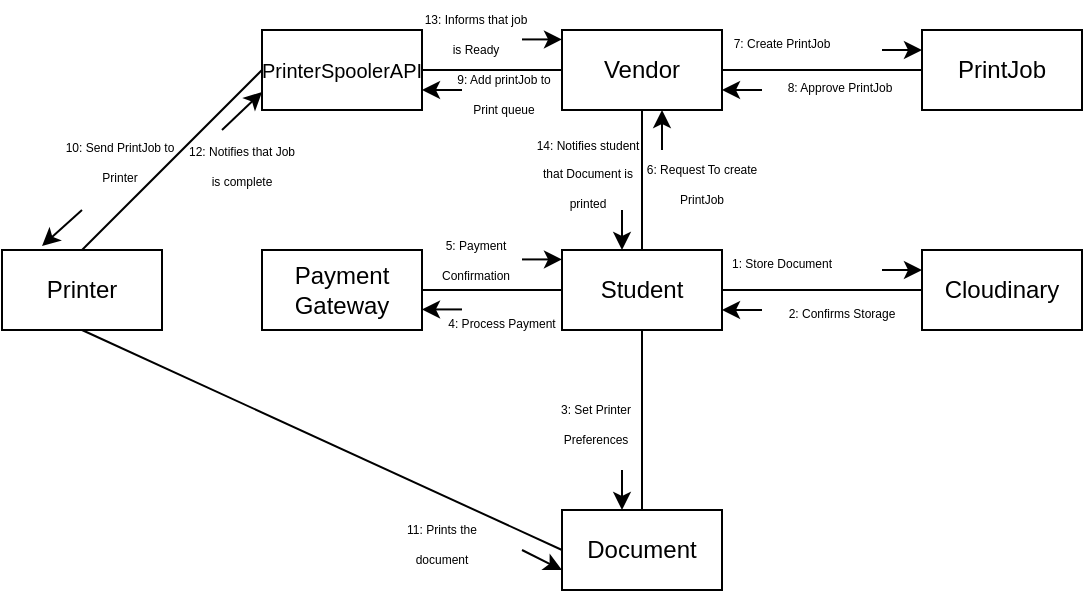 <mxfile version="24.8.4">
  <diagram id="fqP70YbZnSxa9eLgvmIx" name="Page-1">
    <mxGraphModel dx="956" dy="387" grid="1" gridSize="10" guides="1" tooltips="1" connect="1" arrows="1" fold="1" page="1" pageScale="1" pageWidth="827" pageHeight="1169" math="0" shadow="0">
      <root>
        <mxCell id="0" />
        <mxCell id="1" parent="0" />
        <mxCell id="mncK99tn1smM3ANZp3Ur-1" value="Student" style="rounded=0;whiteSpace=wrap;html=1;" vertex="1" parent="1">
          <mxGeometry x="430" y="224" width="80" height="40" as="geometry" />
        </mxCell>
        <mxCell id="mncK99tn1smM3ANZp3Ur-2" value="Cloudinary" style="rounded=0;whiteSpace=wrap;html=1;" vertex="1" parent="1">
          <mxGeometry x="610" y="224" width="80" height="40" as="geometry" />
        </mxCell>
        <mxCell id="mncK99tn1smM3ANZp3Ur-4" value="&lt;font style=&quot;font-size: 6px;&quot;&gt;1: Store Document&lt;/font&gt;" style="text;html=1;align=center;verticalAlign=middle;whiteSpace=wrap;rounded=0;" vertex="1" parent="1">
          <mxGeometry x="510" y="214" width="60" height="30" as="geometry" />
        </mxCell>
        <mxCell id="mncK99tn1smM3ANZp3Ur-6" value="" style="endArrow=none;html=1;rounded=0;exitX=1;exitY=0.5;exitDx=0;exitDy=0;" edge="1" parent="1" source="mncK99tn1smM3ANZp3Ur-1" target="mncK99tn1smM3ANZp3Ur-2">
          <mxGeometry width="50" height="50" relative="1" as="geometry">
            <mxPoint x="690" y="354" as="sourcePoint" />
            <mxPoint x="740" y="304" as="targetPoint" />
          </mxGeometry>
        </mxCell>
        <mxCell id="mncK99tn1smM3ANZp3Ur-7" value="" style="endArrow=classic;html=1;rounded=0;" edge="1" parent="1">
          <mxGeometry width="50" height="50" relative="1" as="geometry">
            <mxPoint x="530" y="254" as="sourcePoint" />
            <mxPoint x="510" y="254" as="targetPoint" />
          </mxGeometry>
        </mxCell>
        <mxCell id="mncK99tn1smM3ANZp3Ur-8" value="" style="endArrow=classic;html=1;rounded=0;" edge="1" parent="1">
          <mxGeometry width="50" height="50" relative="1" as="geometry">
            <mxPoint x="590" y="234" as="sourcePoint" />
            <mxPoint x="610" y="234" as="targetPoint" />
          </mxGeometry>
        </mxCell>
        <mxCell id="mncK99tn1smM3ANZp3Ur-9" value="&lt;span style=&quot;font-size: 6px;&quot;&gt;2: Confirms Storage&lt;/span&gt;" style="text;html=1;align=center;verticalAlign=middle;whiteSpace=wrap;rounded=0;" vertex="1" parent="1">
          <mxGeometry x="540" y="239" width="60" height="30" as="geometry" />
        </mxCell>
        <mxCell id="mncK99tn1smM3ANZp3Ur-10" value="Document" style="rounded=0;whiteSpace=wrap;html=1;" vertex="1" parent="1">
          <mxGeometry x="430" y="354" width="80" height="40" as="geometry" />
        </mxCell>
        <mxCell id="mncK99tn1smM3ANZp3Ur-11" value="" style="endArrow=none;html=1;rounded=0;exitX=0.5;exitY=0;exitDx=0;exitDy=0;entryX=0.5;entryY=1;entryDx=0;entryDy=0;" edge="1" parent="1" source="mncK99tn1smM3ANZp3Ur-10" target="mncK99tn1smM3ANZp3Ur-1">
          <mxGeometry width="50" height="50" relative="1" as="geometry">
            <mxPoint x="690" y="364" as="sourcePoint" />
            <mxPoint x="740" y="314" as="targetPoint" />
          </mxGeometry>
        </mxCell>
        <mxCell id="mncK99tn1smM3ANZp3Ur-12" value="&lt;span style=&quot;font-size: 6px;&quot;&gt;3: Set Printer Preferences&lt;/span&gt;" style="text;html=1;align=center;verticalAlign=middle;whiteSpace=wrap;rounded=0;" vertex="1" parent="1">
          <mxGeometry x="417" y="294" width="60" height="30" as="geometry" />
        </mxCell>
        <mxCell id="mncK99tn1smM3ANZp3Ur-13" value="" style="endArrow=classic;html=1;rounded=0;" edge="1" parent="1">
          <mxGeometry width="50" height="50" relative="1" as="geometry">
            <mxPoint x="460" y="334" as="sourcePoint" />
            <mxPoint x="460" y="354" as="targetPoint" />
          </mxGeometry>
        </mxCell>
        <mxCell id="mncK99tn1smM3ANZp3Ur-14" value="Payment Gateway" style="rounded=0;whiteSpace=wrap;html=1;" vertex="1" parent="1">
          <mxGeometry x="280" y="224" width="80" height="40" as="geometry" />
        </mxCell>
        <mxCell id="mncK99tn1smM3ANZp3Ur-15" value="" style="endArrow=none;html=1;rounded=0;exitX=1;exitY=0.5;exitDx=0;exitDy=0;entryX=0;entryY=0.5;entryDx=0;entryDy=0;" edge="1" parent="1" source="mncK99tn1smM3ANZp3Ur-14" target="mncK99tn1smM3ANZp3Ur-1">
          <mxGeometry width="50" height="50" relative="1" as="geometry">
            <mxPoint x="480" y="324" as="sourcePoint" />
            <mxPoint x="530" y="274" as="targetPoint" />
          </mxGeometry>
        </mxCell>
        <mxCell id="mncK99tn1smM3ANZp3Ur-16" value="" style="endArrow=classic;html=1;rounded=0;" edge="1" parent="1">
          <mxGeometry width="50" height="50" relative="1" as="geometry">
            <mxPoint x="380" y="253.71" as="sourcePoint" />
            <mxPoint x="360" y="253.71" as="targetPoint" />
          </mxGeometry>
        </mxCell>
        <mxCell id="mncK99tn1smM3ANZp3Ur-17" value="" style="endArrow=classic;html=1;rounded=0;" edge="1" parent="1">
          <mxGeometry width="50" height="50" relative="1" as="geometry">
            <mxPoint x="410" y="228.71" as="sourcePoint" />
            <mxPoint x="430" y="228.71" as="targetPoint" />
          </mxGeometry>
        </mxCell>
        <mxCell id="mncK99tn1smM3ANZp3Ur-19" value="&lt;font style=&quot;font-size: 6px;&quot;&gt;4: Process Payment&lt;/font&gt;" style="text;html=1;align=center;verticalAlign=middle;whiteSpace=wrap;rounded=0;" vertex="1" parent="1">
          <mxGeometry x="370" y="244" width="60" height="30" as="geometry" />
        </mxCell>
        <mxCell id="mncK99tn1smM3ANZp3Ur-20" value="&lt;font style=&quot;font-size: 6px;&quot;&gt;5: Payment Confirmation&lt;/font&gt;" style="text;html=1;align=center;verticalAlign=middle;whiteSpace=wrap;rounded=0;" vertex="1" parent="1">
          <mxGeometry x="357" y="212" width="60" height="30" as="geometry" />
        </mxCell>
        <mxCell id="mncK99tn1smM3ANZp3Ur-21" value="Vendor" style="rounded=0;whiteSpace=wrap;html=1;" vertex="1" parent="1">
          <mxGeometry x="430" y="114" width="80" height="40" as="geometry" />
        </mxCell>
        <mxCell id="mncK99tn1smM3ANZp3Ur-22" value="" style="endArrow=none;html=1;rounded=0;exitX=0.5;exitY=0;exitDx=0;exitDy=0;entryX=0.5;entryY=1;entryDx=0;entryDy=0;" edge="1" parent="1" source="mncK99tn1smM3ANZp3Ur-1" target="mncK99tn1smM3ANZp3Ur-21">
          <mxGeometry width="50" height="50" relative="1" as="geometry">
            <mxPoint x="480" y="224" as="sourcePoint" />
            <mxPoint x="530" y="174" as="targetPoint" />
          </mxGeometry>
        </mxCell>
        <mxCell id="mncK99tn1smM3ANZp3Ur-23" value="" style="endArrow=classic;html=1;rounded=0;" edge="1" parent="1">
          <mxGeometry width="50" height="50" relative="1" as="geometry">
            <mxPoint x="480" y="174" as="sourcePoint" />
            <mxPoint x="480" y="154" as="targetPoint" />
          </mxGeometry>
        </mxCell>
        <mxCell id="mncK99tn1smM3ANZp3Ur-24" value="&lt;span style=&quot;font-size: 6px;&quot;&gt;6: Request To create PrintJob&lt;/span&gt;" style="text;html=1;align=center;verticalAlign=middle;whiteSpace=wrap;rounded=0;" vertex="1" parent="1">
          <mxGeometry x="470" y="174" width="60" height="30" as="geometry" />
        </mxCell>
        <mxCell id="mncK99tn1smM3ANZp3Ur-25" value="PrintJob" style="rounded=0;whiteSpace=wrap;html=1;" vertex="1" parent="1">
          <mxGeometry x="610" y="114" width="80" height="40" as="geometry" />
        </mxCell>
        <mxCell id="mncK99tn1smM3ANZp3Ur-26" value="" style="endArrow=none;html=1;rounded=0;exitX=1;exitY=0.5;exitDx=0;exitDy=0;entryX=0;entryY=0.5;entryDx=0;entryDy=0;" edge="1" parent="1" source="mncK99tn1smM3ANZp3Ur-21" target="mncK99tn1smM3ANZp3Ur-25">
          <mxGeometry width="50" height="50" relative="1" as="geometry">
            <mxPoint x="590" y="214" as="sourcePoint" />
            <mxPoint x="640" y="164" as="targetPoint" />
          </mxGeometry>
        </mxCell>
        <mxCell id="mncK99tn1smM3ANZp3Ur-27" value="" style="endArrow=classic;html=1;rounded=0;" edge="1" parent="1">
          <mxGeometry width="50" height="50" relative="1" as="geometry">
            <mxPoint x="590" y="124" as="sourcePoint" />
            <mxPoint x="610" y="124" as="targetPoint" />
          </mxGeometry>
        </mxCell>
        <mxCell id="mncK99tn1smM3ANZp3Ur-28" value="" style="endArrow=classic;html=1;rounded=0;" edge="1" parent="1">
          <mxGeometry width="50" height="50" relative="1" as="geometry">
            <mxPoint x="530" y="144" as="sourcePoint" />
            <mxPoint x="510" y="144" as="targetPoint" />
          </mxGeometry>
        </mxCell>
        <mxCell id="mncK99tn1smM3ANZp3Ur-29" value="&lt;font style=&quot;font-size: 6px;&quot;&gt;7: Create PrintJob&lt;/font&gt;" style="text;html=1;align=center;verticalAlign=middle;whiteSpace=wrap;rounded=0;" vertex="1" parent="1">
          <mxGeometry x="510" y="104" width="60" height="30" as="geometry" />
        </mxCell>
        <mxCell id="mncK99tn1smM3ANZp3Ur-30" value="&lt;font style=&quot;font-size: 6px;&quot;&gt;8: Approve PrintJob&lt;/font&gt;" style="text;html=1;align=center;verticalAlign=middle;whiteSpace=wrap;rounded=0;" vertex="1" parent="1">
          <mxGeometry x="540" y="127" width="58" height="27" as="geometry" />
        </mxCell>
        <mxCell id="mncK99tn1smM3ANZp3Ur-31" value="&lt;font style=&quot;font-size: 10px;&quot;&gt;PrinterSpoolerAPI&lt;/font&gt;" style="rounded=0;whiteSpace=wrap;html=1;" vertex="1" parent="1">
          <mxGeometry x="280" y="114" width="80" height="40" as="geometry" />
        </mxCell>
        <mxCell id="mncK99tn1smM3ANZp3Ur-32" value="" style="endArrow=none;html=1;rounded=0;exitX=0;exitY=0.5;exitDx=0;exitDy=0;entryX=1;entryY=0.5;entryDx=0;entryDy=0;" edge="1" parent="1" source="mncK99tn1smM3ANZp3Ur-21" target="mncK99tn1smM3ANZp3Ur-31">
          <mxGeometry width="50" height="50" relative="1" as="geometry">
            <mxPoint x="340" y="214" as="sourcePoint" />
            <mxPoint x="390" y="164" as="targetPoint" />
          </mxGeometry>
        </mxCell>
        <mxCell id="mncK99tn1smM3ANZp3Ur-33" value="Printer" style="rounded=0;whiteSpace=wrap;html=1;" vertex="1" parent="1">
          <mxGeometry x="150" y="224" width="80" height="40" as="geometry" />
        </mxCell>
        <mxCell id="mncK99tn1smM3ANZp3Ur-34" value="" style="endArrow=classic;html=1;rounded=0;" edge="1" parent="1">
          <mxGeometry width="50" height="50" relative="1" as="geometry">
            <mxPoint x="380" y="144" as="sourcePoint" />
            <mxPoint x="360" y="144" as="targetPoint" />
          </mxGeometry>
        </mxCell>
        <mxCell id="mncK99tn1smM3ANZp3Ur-35" value="&lt;font style=&quot;font-size: 6px;&quot;&gt;9: Add printJob to Print queue&lt;/font&gt;" style="text;html=1;align=center;verticalAlign=middle;whiteSpace=wrap;rounded=0;" vertex="1" parent="1">
          <mxGeometry x="372" y="130" width="58" height="27" as="geometry" />
        </mxCell>
        <mxCell id="mncK99tn1smM3ANZp3Ur-36" value="" style="endArrow=none;html=1;rounded=0;exitX=0.5;exitY=0;exitDx=0;exitDy=0;entryX=0;entryY=0.5;entryDx=0;entryDy=0;" edge="1" parent="1" source="mncK99tn1smM3ANZp3Ur-33" target="mncK99tn1smM3ANZp3Ur-31">
          <mxGeometry width="50" height="50" relative="1" as="geometry">
            <mxPoint x="440" y="144" as="sourcePoint" />
            <mxPoint x="370" y="144" as="targetPoint" />
          </mxGeometry>
        </mxCell>
        <mxCell id="mncK99tn1smM3ANZp3Ur-38" value="" style="endArrow=classic;html=1;rounded=0;" edge="1" parent="1">
          <mxGeometry width="50" height="50" relative="1" as="geometry">
            <mxPoint x="190" y="204" as="sourcePoint" />
            <mxPoint x="170" y="222" as="targetPoint" />
          </mxGeometry>
        </mxCell>
        <mxCell id="mncK99tn1smM3ANZp3Ur-39" value="&lt;font style=&quot;font-size: 6px;&quot;&gt;10: Send PrintJob to Printer&lt;/font&gt;" style="text;html=1;align=center;verticalAlign=middle;whiteSpace=wrap;rounded=0;" vertex="1" parent="1">
          <mxGeometry x="180" y="164" width="58" height="27" as="geometry" />
        </mxCell>
        <mxCell id="mncK99tn1smM3ANZp3Ur-40" value="" style="endArrow=none;html=1;rounded=0;entryX=0;entryY=0.5;entryDx=0;entryDy=0;exitX=0.5;exitY=1;exitDx=0;exitDy=0;" edge="1" parent="1" source="mncK99tn1smM3ANZp3Ur-33" target="mncK99tn1smM3ANZp3Ur-10">
          <mxGeometry width="50" height="50" relative="1" as="geometry">
            <mxPoint x="200" y="234" as="sourcePoint" />
            <mxPoint x="290" y="144" as="targetPoint" />
          </mxGeometry>
        </mxCell>
        <mxCell id="mncK99tn1smM3ANZp3Ur-41" value="" style="endArrow=classic;html=1;rounded=0;entryX=0;entryY=0.75;entryDx=0;entryDy=0;" edge="1" parent="1" target="mncK99tn1smM3ANZp3Ur-10">
          <mxGeometry width="50" height="50" relative="1" as="geometry">
            <mxPoint x="410" y="374" as="sourcePoint" />
            <mxPoint x="391" y="383" as="targetPoint" />
          </mxGeometry>
        </mxCell>
        <mxCell id="mncK99tn1smM3ANZp3Ur-42" value="&lt;span style=&quot;font-size: 6px;&quot;&gt;11: Prints the document&lt;/span&gt;" style="text;html=1;align=center;verticalAlign=middle;whiteSpace=wrap;rounded=0;" vertex="1" parent="1">
          <mxGeometry x="340" y="354" width="60" height="30" as="geometry" />
        </mxCell>
        <mxCell id="mncK99tn1smM3ANZp3Ur-43" value="" style="endArrow=classic;html=1;rounded=0;" edge="1" parent="1">
          <mxGeometry width="50" height="50" relative="1" as="geometry">
            <mxPoint x="260" y="164" as="sourcePoint" />
            <mxPoint x="280" y="145" as="targetPoint" />
          </mxGeometry>
        </mxCell>
        <mxCell id="mncK99tn1smM3ANZp3Ur-44" value="&lt;font style=&quot;font-size: 6px;&quot;&gt;12: Notifies that Job is complete&lt;/font&gt;" style="text;html=1;align=center;verticalAlign=middle;whiteSpace=wrap;rounded=0;" vertex="1" parent="1">
          <mxGeometry x="241" y="166" width="58" height="27" as="geometry" />
        </mxCell>
        <mxCell id="mncK99tn1smM3ANZp3Ur-45" value="" style="endArrow=classic;html=1;rounded=0;" edge="1" parent="1">
          <mxGeometry width="50" height="50" relative="1" as="geometry">
            <mxPoint x="410" y="118.71" as="sourcePoint" />
            <mxPoint x="430" y="118.71" as="targetPoint" />
          </mxGeometry>
        </mxCell>
        <mxCell id="mncK99tn1smM3ANZp3Ur-46" value="&lt;font style=&quot;font-size: 6px;&quot;&gt;13: Informs that job is Ready&lt;/font&gt;" style="text;html=1;align=center;verticalAlign=middle;whiteSpace=wrap;rounded=0;" vertex="1" parent="1">
          <mxGeometry x="358" y="100" width="58" height="27" as="geometry" />
        </mxCell>
        <mxCell id="mncK99tn1smM3ANZp3Ur-47" value="" style="endArrow=classic;html=1;rounded=0;" edge="1" parent="1">
          <mxGeometry width="50" height="50" relative="1" as="geometry">
            <mxPoint x="460" y="204" as="sourcePoint" />
            <mxPoint x="460" y="224" as="targetPoint" />
          </mxGeometry>
        </mxCell>
        <mxCell id="mncK99tn1smM3ANZp3Ur-48" value="&lt;font style=&quot;font-size: 6px;&quot;&gt;14: Notifies student that Document is printed&lt;/font&gt;" style="text;html=1;align=center;verticalAlign=middle;whiteSpace=wrap;rounded=0;" vertex="1" parent="1">
          <mxGeometry x="414" y="170" width="58" height="27" as="geometry" />
        </mxCell>
      </root>
    </mxGraphModel>
  </diagram>
</mxfile>
